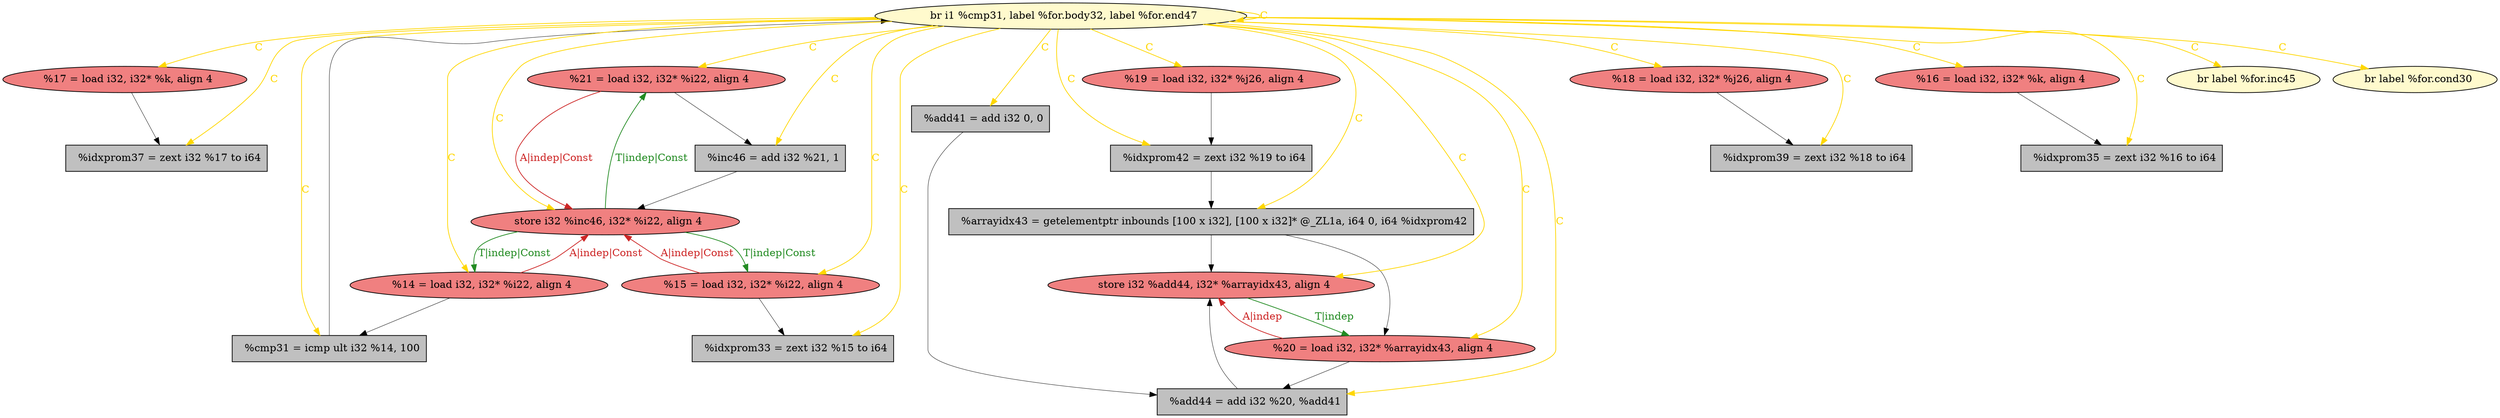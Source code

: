 
digraph G {


node1128 [fillcolor=lightcoral,label="  %17 = load i32, i32* %k, align 4",shape=ellipse,style=filled ]
node1127 [fillcolor=grey,label="  %cmp31 = icmp ult i32 %14, 100",shape=rectangle,style=filled ]
node1126 [fillcolor=lightcoral,label="  %21 = load i32, i32* %i22, align 4",shape=ellipse,style=filled ]
node1124 [fillcolor=grey,label="  %arrayidx43 = getelementptr inbounds [100 x i32], [100 x i32]* @_ZL1a, i64 0, i64 %idxprom42",shape=rectangle,style=filled ]
node1123 [fillcolor=lightcoral,label="  %14 = load i32, i32* %i22, align 4",shape=ellipse,style=filled ]
node1122 [fillcolor=grey,label="  %add41 = add i32 0, 0",shape=rectangle,style=filled ]
node1109 [fillcolor=lightcoral,label="  store i32 %add44, i32* %arrayidx43, align 4",shape=ellipse,style=filled ]
node1107 [fillcolor=lightcoral,label="  %19 = load i32, i32* %j26, align 4",shape=ellipse,style=filled ]
node1111 [fillcolor=lightcoral,label="  %18 = load i32, i32* %j26, align 4",shape=ellipse,style=filled ]
node1110 [fillcolor=lightcoral,label="  store i32 %inc46, i32* %i22, align 4",shape=ellipse,style=filled ]
node1118 [fillcolor=grey,label="  %inc46 = add i32 %21, 1",shape=rectangle,style=filled ]
node1106 [fillcolor=grey,label="  %idxprom42 = zext i32 %19 to i64",shape=rectangle,style=filled ]
node1113 [fillcolor=lightcoral,label="  %16 = load i32, i32* %k, align 4",shape=ellipse,style=filled ]
node1112 [fillcolor=grey,label="  %idxprom37 = zext i32 %17 to i64",shape=rectangle,style=filled ]
node1121 [fillcolor=lightcoral,label="  %15 = load i32, i32* %i22, align 4",shape=ellipse,style=filled ]
node1114 [fillcolor=lightcoral,label="  %20 = load i32, i32* %arrayidx43, align 4",shape=ellipse,style=filled ]
node1115 [fillcolor=lemonchiffon,label="  br label %for.inc45",shape=ellipse,style=filled ]
node1125 [fillcolor=grey,label="  %idxprom35 = zext i32 %16 to i64",shape=rectangle,style=filled ]
node1120 [fillcolor=grey,label="  %idxprom33 = zext i32 %15 to i64",shape=rectangle,style=filled ]
node1116 [fillcolor=lemonchiffon,label="  br label %for.cond30",shape=ellipse,style=filled ]
node1117 [fillcolor=grey,label="  %add44 = add i32 %20, %add41",shape=rectangle,style=filled ]
node1108 [fillcolor=grey,label="  %idxprom39 = zext i32 %18 to i64",shape=rectangle,style=filled ]
node1119 [fillcolor=lemonchiffon,label="  br i1 %cmp31, label %for.body32, label %for.end47",shape=ellipse,style=filled ]

node1119->node1121 [style=solid,color=gold,label="C",penwidth=1.0,fontcolor=gold ]
node1119->node1119 [style=solid,color=gold,label="C",penwidth=1.0,fontcolor=gold ]
node1126->node1110 [style=solid,color=firebrick3,label="A|indep|Const",penwidth=1.0,fontcolor=firebrick3 ]
node1110->node1126 [style=solid,color=forestgreen,label="T|indep|Const",penwidth=1.0,fontcolor=forestgreen ]
node1109->node1114 [style=solid,color=forestgreen,label="T|indep",penwidth=1.0,fontcolor=forestgreen ]
node1114->node1109 [style=solid,color=firebrick3,label="A|indep",penwidth=1.0,fontcolor=firebrick3 ]
node1124->node1114 [style=solid,color=black,label="",penwidth=0.5,fontcolor=black ]
node1121->node1110 [style=solid,color=firebrick3,label="A|indep|Const",penwidth=1.0,fontcolor=firebrick3 ]
node1119->node1122 [style=solid,color=gold,label="C",penwidth=1.0,fontcolor=gold ]
node1107->node1106 [style=solid,color=black,label="",penwidth=0.5,fontcolor=black ]
node1122->node1117 [style=solid,color=black,label="",penwidth=0.5,fontcolor=black ]
node1119->node1126 [style=solid,color=gold,label="C",penwidth=1.0,fontcolor=gold ]
node1119->node1118 [style=solid,color=gold,label="C",penwidth=1.0,fontcolor=gold ]
node1119->node1110 [style=solid,color=gold,label="C",penwidth=1.0,fontcolor=gold ]
node1119->node1108 [style=solid,color=gold,label="C",penwidth=1.0,fontcolor=gold ]
node1119->node1111 [style=solid,color=gold,label="C",penwidth=1.0,fontcolor=gold ]
node1121->node1120 [style=solid,color=black,label="",penwidth=0.5,fontcolor=black ]
node1119->node1107 [style=solid,color=gold,label="C",penwidth=1.0,fontcolor=gold ]
node1119->node1112 [style=solid,color=gold,label="C",penwidth=1.0,fontcolor=gold ]
node1119->node1117 [style=solid,color=gold,label="C",penwidth=1.0,fontcolor=gold ]
node1119->node1128 [style=solid,color=gold,label="C",penwidth=1.0,fontcolor=gold ]
node1117->node1109 [style=solid,color=black,label="",penwidth=0.5,fontcolor=black ]
node1119->node1125 [style=solid,color=gold,label="C",penwidth=1.0,fontcolor=gold ]
node1119->node1124 [style=solid,color=gold,label="C",penwidth=1.0,fontcolor=gold ]
node1119->node1106 [style=solid,color=gold,label="C",penwidth=1.0,fontcolor=gold ]
node1119->node1113 [style=solid,color=gold,label="C",penwidth=1.0,fontcolor=gold ]
node1113->node1125 [style=solid,color=black,label="",penwidth=0.5,fontcolor=black ]
node1123->node1110 [style=solid,color=firebrick3,label="A|indep|Const",penwidth=1.0,fontcolor=firebrick3 ]
node1119->node1116 [style=solid,color=gold,label="C",penwidth=1.0,fontcolor=gold ]
node1110->node1121 [style=solid,color=forestgreen,label="T|indep|Const",penwidth=1.0,fontcolor=forestgreen ]
node1119->node1123 [style=solid,color=gold,label="C",penwidth=1.0,fontcolor=gold ]
node1118->node1110 [style=solid,color=black,label="",penwidth=0.5,fontcolor=black ]
node1119->node1120 [style=solid,color=gold,label="C",penwidth=1.0,fontcolor=gold ]
node1127->node1119 [style=solid,color=black,label="",penwidth=0.5,fontcolor=black ]
node1119->node1114 [style=solid,color=gold,label="C",penwidth=1.0,fontcolor=gold ]
node1123->node1127 [style=solid,color=black,label="",penwidth=0.5,fontcolor=black ]
node1114->node1117 [style=solid,color=black,label="",penwidth=0.5,fontcolor=black ]
node1106->node1124 [style=solid,color=black,label="",penwidth=0.5,fontcolor=black ]
node1119->node1115 [style=solid,color=gold,label="C",penwidth=1.0,fontcolor=gold ]
node1119->node1127 [style=solid,color=gold,label="C",penwidth=1.0,fontcolor=gold ]
node1110->node1123 [style=solid,color=forestgreen,label="T|indep|Const",penwidth=1.0,fontcolor=forestgreen ]
node1111->node1108 [style=solid,color=black,label="",penwidth=0.5,fontcolor=black ]
node1119->node1109 [style=solid,color=gold,label="C",penwidth=1.0,fontcolor=gold ]
node1124->node1109 [style=solid,color=black,label="",penwidth=0.5,fontcolor=black ]
node1126->node1118 [style=solid,color=black,label="",penwidth=0.5,fontcolor=black ]
node1128->node1112 [style=solid,color=black,label="",penwidth=0.5,fontcolor=black ]


}
